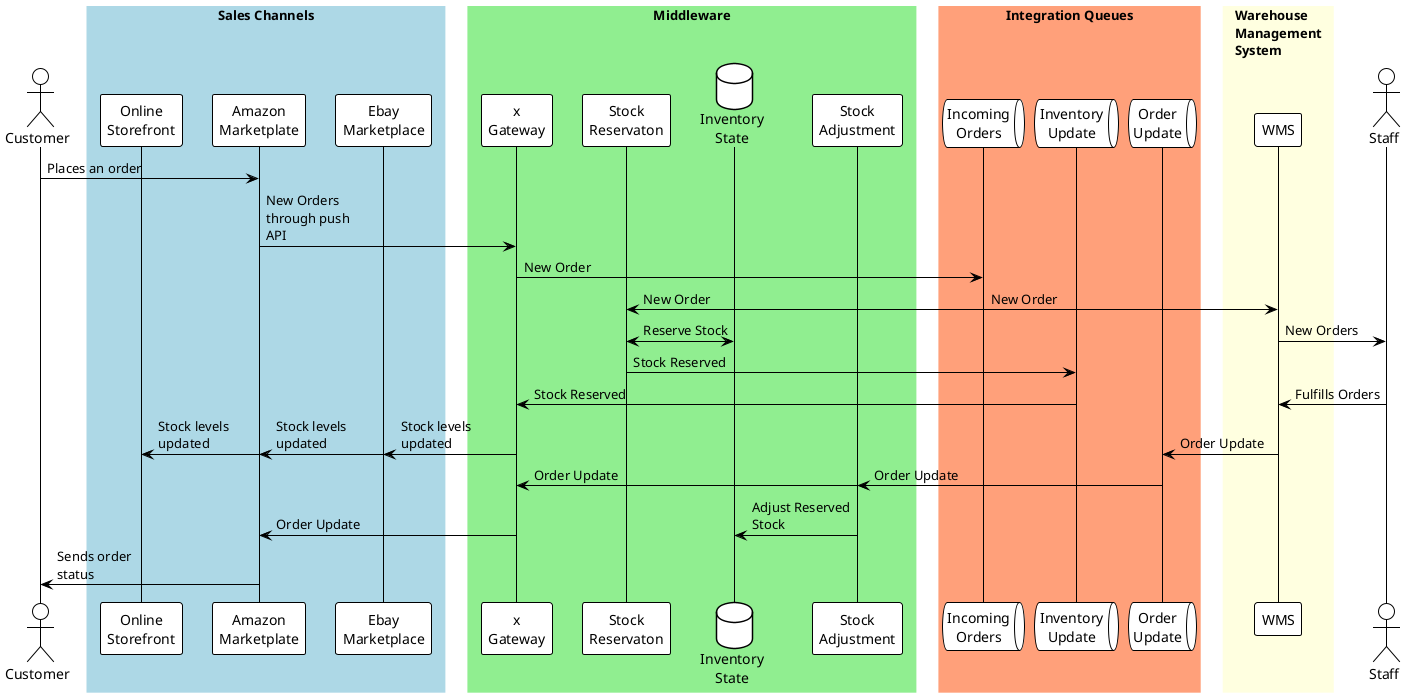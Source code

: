 @startuml

!theme plain

!pragma teoz true

skinparam WrapWidth 150
skinparam MaxMessageSize 100
skinparam SequenceBoxBorderColor transparent

actor "Customer" as customer

box "Sales Channels" #LightBlue
    participant "Online\nStorefront" as salesOnline
    participant "Amazon\nMarketplate" as salesAmazon
    participant "Ebay\nMarketplace" as salesEbay
end box

box "Middleware" #LightGreen
    participant "x\nGateway" as salesGateway
    participant "Stock\nReservaton" as stockReservation
    database "Inventory\nState" as inventoryState
    participant "Stock\nAdjustment" as stockAdjustment
end box

box "Integration Queues" #LightSalmon
    queue "Incoming\nOrders" as incomingOrders
    queue "Inventory\nUpdate" as inventoryUpdate
    queue "Order\nUpdate" as orderUpdate
end box

box "Warehouse\nManagement\nSystem" #LightYellow
    participant "WMS" as wms
end box

actor "Staff" as staff

customer -> salesAmazon: Places an order

salesAmazon -> salesGateway: New Orders through push API

salesGateway -> incomingOrders: New Order

incomingOrders -> stockReservation: New Order
& incomingOrders -> wms: New Order

stockReservation <-> inventoryState: Reserve Stock
& wms -> staff: New Orders

stockReservation -> inventoryUpdate: Stock Reserved

inventoryUpdate -> salesGateway: Stock Reserved
& staff -> wms: Fulfills Orders

salesGateway -> salesOnline: Stock levels updated
& wms -> orderUpdate: Order Update
& salesGateway -> salesAmazon: Stock levels updated
& salesGateway -> salesEbay: Stock levels updated

orderUpdate -> salesGateway: Order Update
& orderUpdate -> stockAdjustment: Order Update
salesGateway -> salesAmazon: Order Update
& stockAdjustment -> inventoryState: Adjust Reserved Stock

salesAmazon -> customer: Sends order status

@enduml
